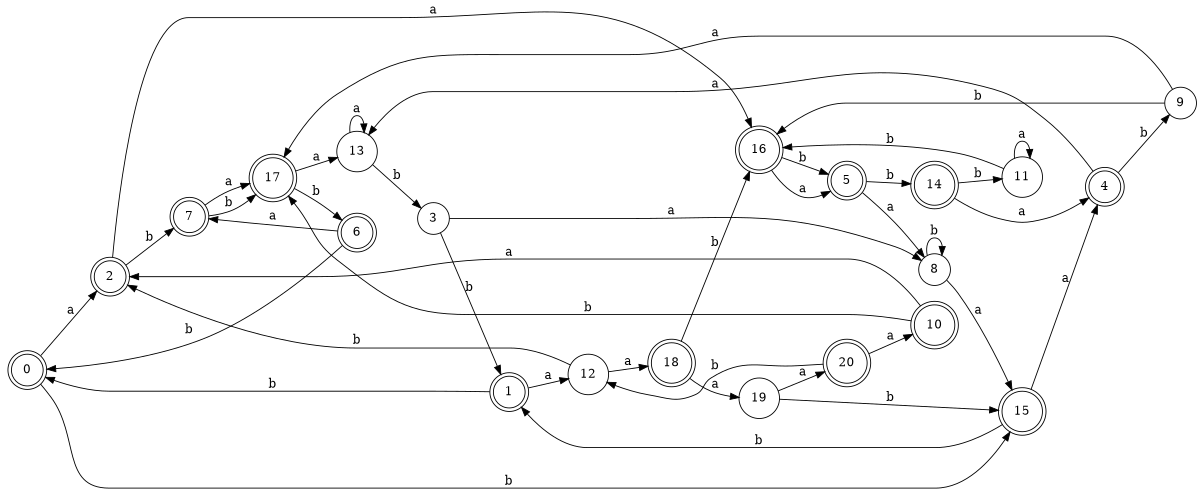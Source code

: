 digraph n17_3 {
__start0 [label="" shape="none"];

rankdir=LR;
size="8,5";

s0 [style="rounded,filled", color="black", fillcolor="white" shape="doublecircle", label="0"];
s1 [style="rounded,filled", color="black", fillcolor="white" shape="doublecircle", label="1"];
s2 [style="rounded,filled", color="black", fillcolor="white" shape="doublecircle", label="2"];
s3 [style="filled", color="black", fillcolor="white" shape="circle", label="3"];
s4 [style="rounded,filled", color="black", fillcolor="white" shape="doublecircle", label="4"];
s5 [style="rounded,filled", color="black", fillcolor="white" shape="doublecircle", label="5"];
s6 [style="rounded,filled", color="black", fillcolor="white" shape="doublecircle", label="6"];
s7 [style="rounded,filled", color="black", fillcolor="white" shape="doublecircle", label="7"];
s8 [style="filled", color="black", fillcolor="white" shape="circle", label="8"];
s9 [style="filled", color="black", fillcolor="white" shape="circle", label="9"];
s10 [style="rounded,filled", color="black", fillcolor="white" shape="doublecircle", label="10"];
s11 [style="filled", color="black", fillcolor="white" shape="circle", label="11"];
s12 [style="filled", color="black", fillcolor="white" shape="circle", label="12"];
s13 [style="filled", color="black", fillcolor="white" shape="circle", label="13"];
s14 [style="rounded,filled", color="black", fillcolor="white" shape="doublecircle", label="14"];
s15 [style="rounded,filled", color="black", fillcolor="white" shape="doublecircle", label="15"];
s16 [style="rounded,filled", color="black", fillcolor="white" shape="doublecircle", label="16"];
s17 [style="rounded,filled", color="black", fillcolor="white" shape="doublecircle", label="17"];
s18 [style="rounded,filled", color="black", fillcolor="white" shape="doublecircle", label="18"];
s19 [style="filled", color="black", fillcolor="white" shape="circle", label="19"];
s20 [style="rounded,filled", color="black", fillcolor="white" shape="doublecircle", label="20"];
s0 -> s2 [label="a"];
s0 -> s15 [label="b"];
s1 -> s12 [label="a"];
s1 -> s0 [label="b"];
s2 -> s16 [label="a"];
s2 -> s7 [label="b"];
s3 -> s8 [label="a"];
s3 -> s1 [label="b"];
s4 -> s13 [label="a"];
s4 -> s9 [label="b"];
s5 -> s8 [label="a"];
s5 -> s14 [label="b"];
s6 -> s7 [label="a"];
s6 -> s0 [label="b"];
s7 -> s17 [label="a"];
s7 -> s17 [label="b"];
s8 -> s15 [label="a"];
s8 -> s8 [label="b"];
s9 -> s17 [label="a"];
s9 -> s16 [label="b"];
s10 -> s2 [label="a"];
s10 -> s17 [label="b"];
s11 -> s11 [label="a"];
s11 -> s16 [label="b"];
s12 -> s18 [label="a"];
s12 -> s2 [label="b"];
s13 -> s13 [label="a"];
s13 -> s3 [label="b"];
s14 -> s4 [label="a"];
s14 -> s11 [label="b"];
s15 -> s4 [label="a"];
s15 -> s1 [label="b"];
s16 -> s5 [label="a"];
s16 -> s5 [label="b"];
s17 -> s13 [label="a"];
s17 -> s6 [label="b"];
s18 -> s19 [label="a"];
s18 -> s16 [label="b"];
s19 -> s20 [label="a"];
s19 -> s15 [label="b"];
s20 -> s10 [label="a"];
s20 -> s12 [label="b"];

}